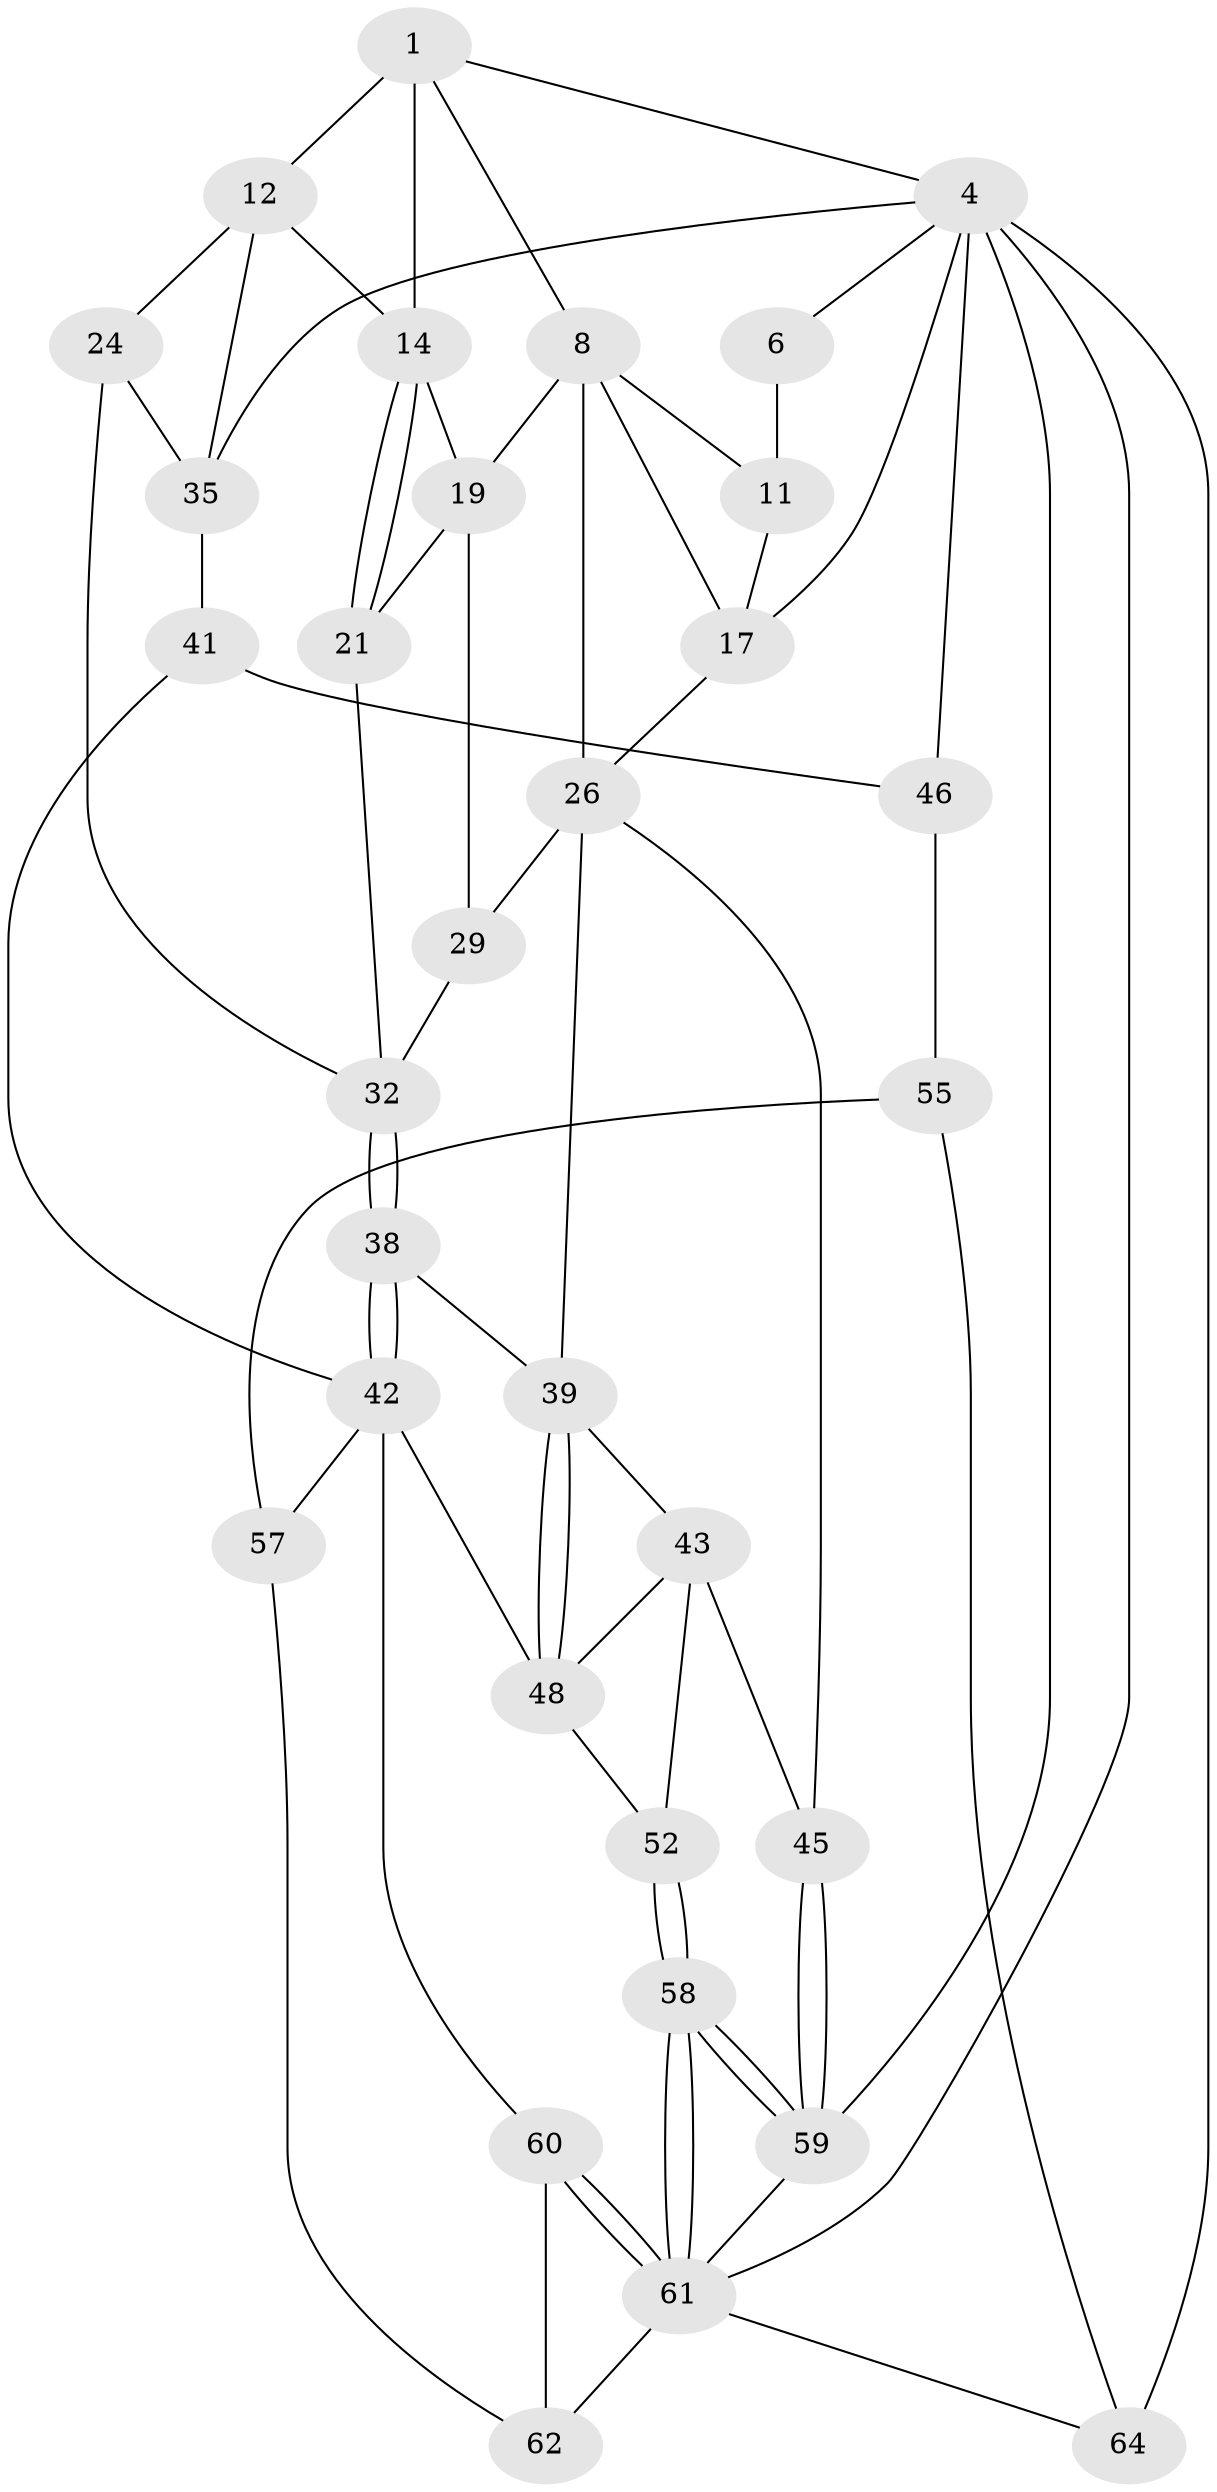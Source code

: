 // original degree distribution, {3: 0.03076923076923077, 4: 0.2153846153846154, 5: 0.5846153846153846, 6: 0.16923076923076924}
// Generated by graph-tools (version 1.1) at 2025/16/03/09/25 04:16:56]
// undirected, 32 vertices, 69 edges
graph export_dot {
graph [start="1"]
  node [color=gray90,style=filled];
  1 [pos="+0.4184398335066564+0",super="+7+2"];
  4 [pos="+1+0",super="+5+53+34"];
  6 [pos="+0.188927209960108+0"];
  8 [pos="+0.1841651494402401+0.1296481413148114",super="+9"];
  11 [pos="+0.14780750610552817+0"];
  12 [pos="+0.5934182192033066+0.024226694001663576",super="+13+16"];
  14 [pos="+0.414004406147755+0.170972958266689",super="+15"];
  17 [pos="+0+0.1862465035661383",super="+18"];
  19 [pos="+0.3136463458023954+0.15180735648536955",super="+22+20"];
  21 [pos="+0.38298167389113547+0.2898050160913982"];
  24 [pos="+0.7695531868606146+0.19607080719255646",super="+25+37"];
  26 [pos="+0.03252927661269027+0.3381522143762001",super="+27+30"];
  29 [pos="+0.22033082916423308+0.26750099153371093"];
  32 [pos="+0.39971411397874557+0.3614011155285937",super="+33"];
  35 [pos="+0.9251469247766512+0.27224056438487954",super="+36"];
  38 [pos="+0.3976888260644167+0.3653875805937462"];
  39 [pos="+0.3744630828630027+0.38767777584118557",super="+40"];
  41 [pos="+0.6595491183106402+0.5239619259141562"];
  42 [pos="+0.5467597734127018+0.5596711889002647",super="+49"];
  43 [pos="+0.18069580110123706+0.4916317346600352",super="+44"];
  45 [pos="+0+0.5072371296743509"];
  46 [pos="+1+0.3785228739294822",super="+47+54"];
  48 [pos="+0.34707448455278334+0.5172185051244174",super="+51"];
  52 [pos="+0.28406533453724125+0.6048931487578209"];
  55 [pos="+0.7346467434577805+0.7575600877129759",super="+56"];
  57 [pos="+0.6629313426892051+0.7551227269289311"];
  58 [pos="+0.13299133426409981+1"];
  59 [pos="+0+1"];
  60 [pos="+0.4481901708600995+0.6996178307500106"];
  61 [pos="+0.17348522669756994+1",super="+63"];
  62 [pos="+0.5336333783598163+0.8045668707824466"];
  64 [pos="+0.7215978305234421+0.9820703382225829"];
  1 -- 8;
  1 -- 12 [weight=2];
  1 -- 4;
  1 -- 14;
  4 -- 17;
  4 -- 59;
  4 -- 6;
  4 -- 64;
  4 -- 61;
  4 -- 35;
  4 -- 46 [weight=2];
  6 -- 11;
  8 -- 17;
  8 -- 26;
  8 -- 11;
  8 -- 19;
  11 -- 17;
  12 -- 14;
  12 -- 24 [weight=2];
  12 -- 35;
  14 -- 21;
  14 -- 21;
  14 -- 19;
  17 -- 26;
  19 -- 29;
  19 -- 21;
  21 -- 32;
  24 -- 32;
  24 -- 35;
  26 -- 45;
  26 -- 29;
  26 -- 39;
  29 -- 32;
  32 -- 38;
  32 -- 38;
  35 -- 41;
  38 -- 39;
  38 -- 42;
  38 -- 42;
  39 -- 48;
  39 -- 48;
  39 -- 43;
  41 -- 42;
  41 -- 46;
  42 -- 57;
  42 -- 60;
  42 -- 48;
  43 -- 48;
  43 -- 52;
  43 -- 45;
  45 -- 59;
  45 -- 59;
  46 -- 55 [weight=2];
  48 -- 52;
  52 -- 58;
  52 -- 58;
  55 -- 64;
  55 -- 57;
  57 -- 62;
  58 -- 59;
  58 -- 59;
  58 -- 61;
  58 -- 61;
  59 -- 61;
  60 -- 61;
  60 -- 61;
  60 -- 62;
  61 -- 64;
  61 -- 62;
}
